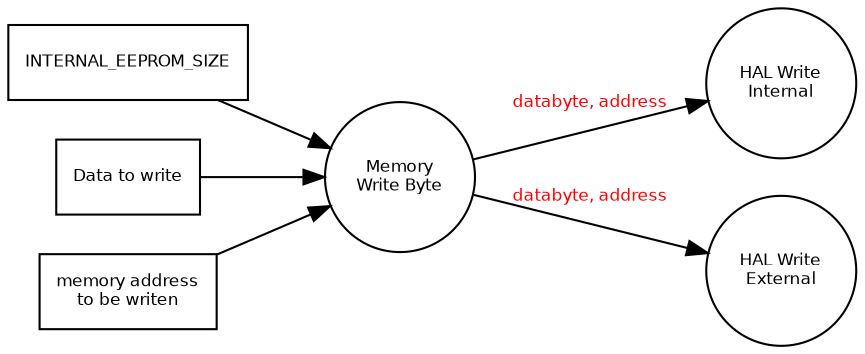 digraph DFD_WriteByte {
 
rankdir = LR

 node [
         fontname = "Bitstream Vera Sans"
         fontsize = 8
         shape = "record"
     ]

 edge [
         fontname = "Bitstream Vera Sans"
         fontsize = 8
         fontcolor = "Red"
     ]

// all blocks
config [label="INTERNAL_EEPROM_SIZE"]
hal_writeinternal [label="HAL Write\nInternal", shape="circle", fixedsize=true, width=1];
hal_writeexternal [label="HAL Write\nExternal", shape="circle", fixedsize=true, width=1];
writebyte [label="Memory\nWrite Byte", shape="circle", fixedsize=true, width=1];
data [label="Data to write"]
address [label="memory address\nto be writen"]

// relations
config -> writebyte
data -> writebyte;
address -> writebyte;
writebyte -> hal_writeinternal [label="databyte, address"]
writebyte -> hal_writeexternal [label="databyte, address"]

}
